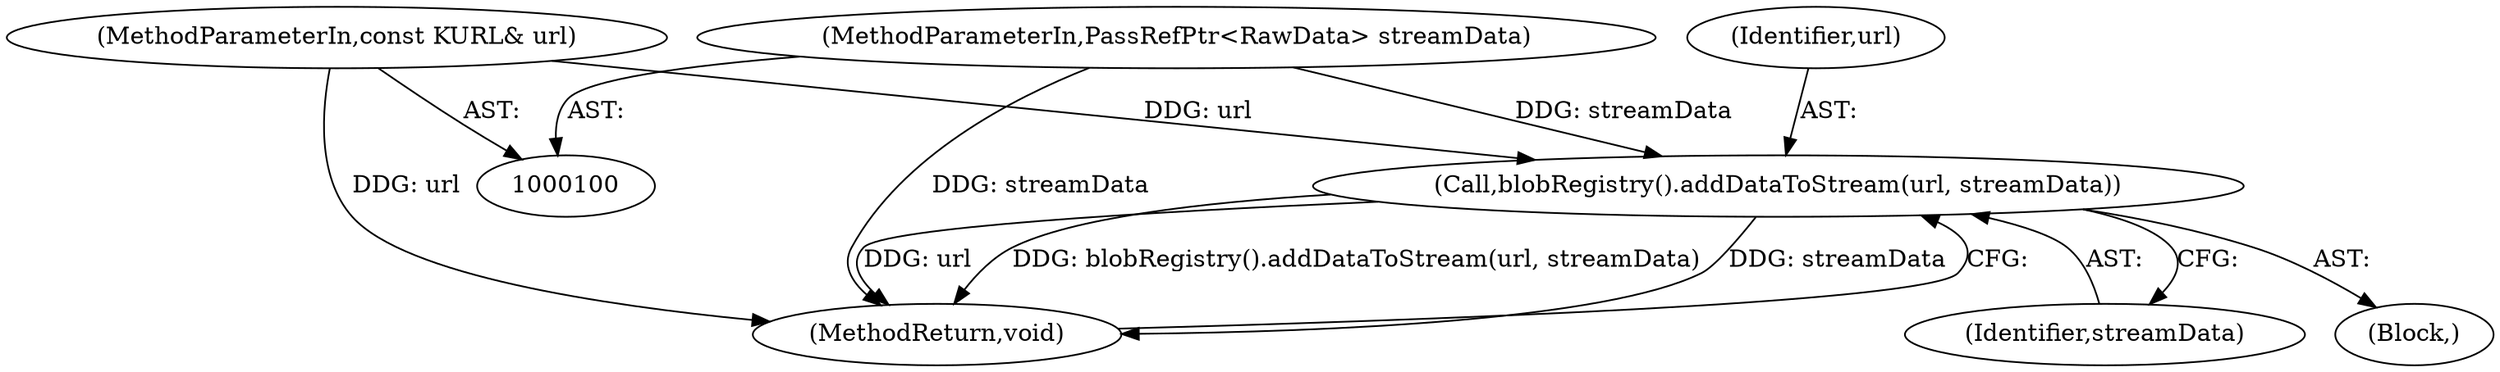 digraph "1_Chrome_d0c31f0342cefc46a3b3d80359a9779d044d4c0d_5@del" {
"1000107" [label="(Call,blobRegistry().addDataToStream(url, streamData))"];
"1000101" [label="(MethodParameterIn,const KURL& url)"];
"1000102" [label="(MethodParameterIn,PassRefPtr<RawData> streamData)"];
"1000102" [label="(MethodParameterIn,PassRefPtr<RawData> streamData)"];
"1000107" [label="(Call,blobRegistry().addDataToStream(url, streamData))"];
"1000106" [label="(Block,)"];
"1000108" [label="(Identifier,url)"];
"1000122" [label="(MethodReturn,void)"];
"1000109" [label="(Identifier,streamData)"];
"1000101" [label="(MethodParameterIn,const KURL& url)"];
"1000107" -> "1000106"  [label="AST: "];
"1000107" -> "1000109"  [label="CFG: "];
"1000108" -> "1000107"  [label="AST: "];
"1000109" -> "1000107"  [label="AST: "];
"1000122" -> "1000107"  [label="CFG: "];
"1000107" -> "1000122"  [label="DDG: url"];
"1000107" -> "1000122"  [label="DDG: blobRegistry().addDataToStream(url, streamData)"];
"1000107" -> "1000122"  [label="DDG: streamData"];
"1000101" -> "1000107"  [label="DDG: url"];
"1000102" -> "1000107"  [label="DDG: streamData"];
"1000101" -> "1000100"  [label="AST: "];
"1000101" -> "1000122"  [label="DDG: url"];
"1000102" -> "1000100"  [label="AST: "];
"1000102" -> "1000122"  [label="DDG: streamData"];
}
